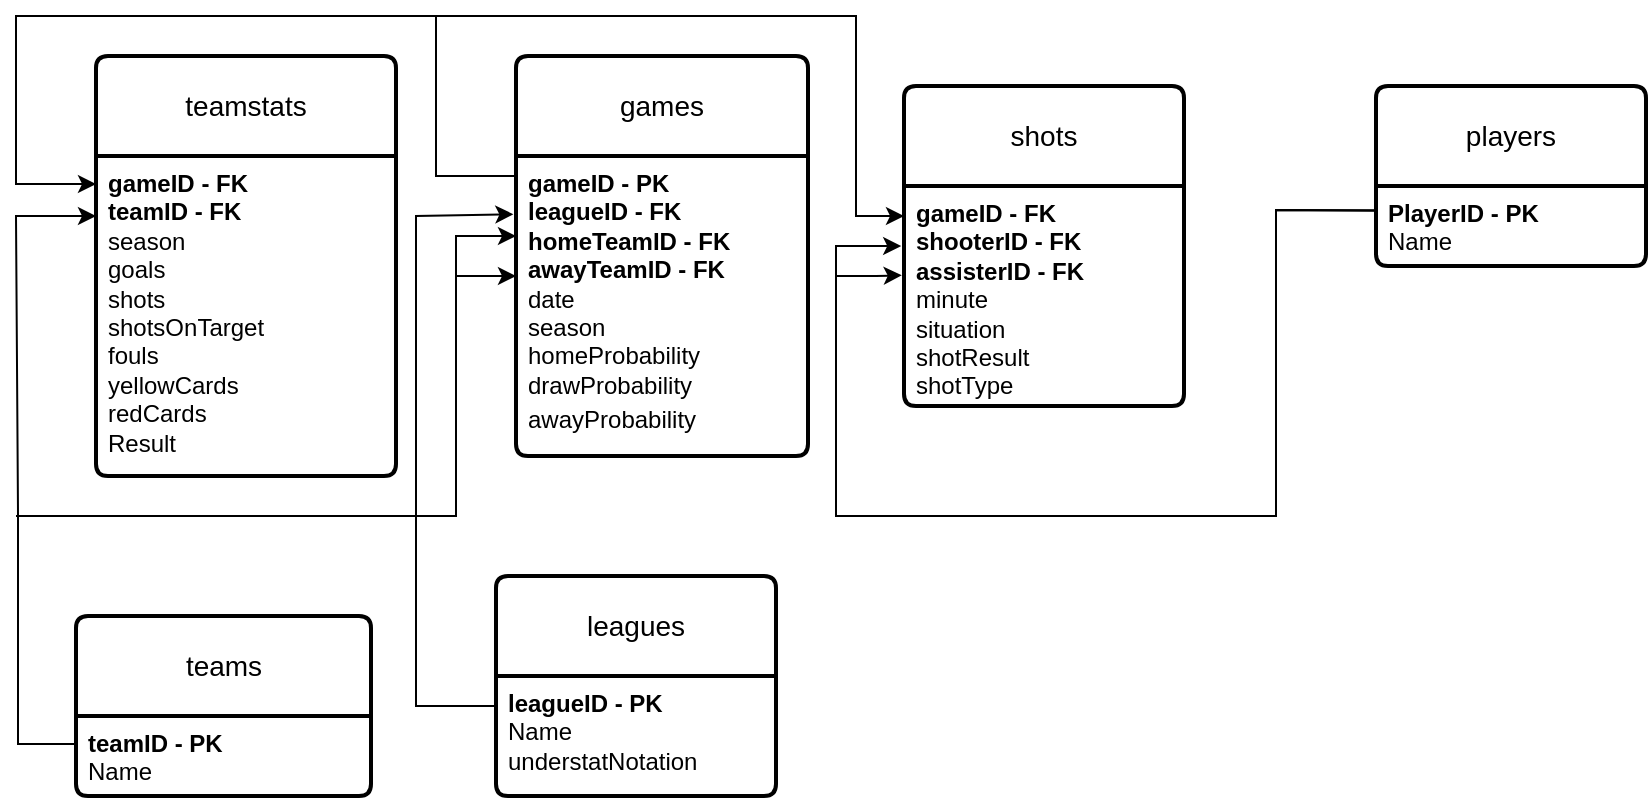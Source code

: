 <mxfile version="21.0.6" type="device"><diagram name="Page-1" id="95TMNBJVsURCgdd-55ek"><mxGraphModel dx="1902" dy="451" grid="1" gridSize="10" guides="1" tooltips="1" connect="1" arrows="1" fold="1" page="1" pageScale="1" pageWidth="827" pageHeight="1169" math="0" shadow="0"><root><mxCell id="0"/><mxCell id="1" parent="0"/><mxCell id="iTulCUipOSH2eGBkTpCf-81" value="players" style="swimlane;childLayout=stackLayout;horizontal=1;startSize=50;horizontalStack=0;rounded=1;fontSize=14;fontStyle=0;strokeWidth=2;resizeParent=0;resizeLast=1;shadow=0;dashed=0;align=center;arcSize=4;whiteSpace=wrap;html=1;" parent="1" vertex="1"><mxGeometry x="650" y="65" width="135" height="90" as="geometry"/></mxCell><mxCell id="iTulCUipOSH2eGBkTpCf-82" value="&lt;b&gt;PlayerID - PK&lt;/b&gt;&lt;br&gt;Name" style="align=left;strokeColor=none;fillColor=none;spacingLeft=4;fontSize=12;verticalAlign=top;resizable=0;rotatable=0;part=1;html=1;" parent="iTulCUipOSH2eGBkTpCf-81" vertex="1"><mxGeometry y="50" width="135" height="40" as="geometry"/></mxCell><mxCell id="iTulCUipOSH2eGBkTpCf-87" value="shots" style="swimlane;childLayout=stackLayout;horizontal=1;startSize=50;horizontalStack=0;rounded=1;fontSize=14;fontStyle=0;strokeWidth=2;resizeParent=0;resizeLast=1;shadow=0;dashed=0;align=center;arcSize=4;whiteSpace=wrap;html=1;" parent="1" vertex="1"><mxGeometry x="414" y="65" width="140" height="160" as="geometry"><mxRectangle x="80" y="260" width="80" height="50" as="alternateBounds"/></mxGeometry></mxCell><mxCell id="N2KIV9M0clyZoBaXXus1-5" value="" style="endArrow=classic;html=1;rounded=0;" edge="1" parent="iTulCUipOSH2eGBkTpCf-87"><mxGeometry width="50" height="50" relative="1" as="geometry"><mxPoint x="-234" y="45" as="sourcePoint"/><mxPoint y="65" as="targetPoint"/><Array as="points"><mxPoint x="-234" y="-35"/><mxPoint x="-24" y="-35"/><mxPoint x="-24" y="65"/></Array></mxGeometry></mxCell><mxCell id="iTulCUipOSH2eGBkTpCf-88" value="&lt;b&gt;gameID - FK&lt;br&gt;shooterID - FK&lt;br&gt;assisterID - FK&lt;br&gt;&lt;/b&gt;minute&lt;br&gt;situation&lt;br&gt;shotResult&lt;br&gt;shotType" style="align=left;strokeColor=none;fillColor=none;spacingLeft=4;fontSize=12;verticalAlign=top;resizable=0;rotatable=0;part=1;html=1;" parent="iTulCUipOSH2eGBkTpCf-87" vertex="1"><mxGeometry y="50" width="140" height="110" as="geometry"/></mxCell><mxCell id="iTulCUipOSH2eGBkTpCf-97" style="edgeStyle=orthogonalEdgeStyle;rounded=0;orthogonalLoop=1;jettySize=auto;html=1;exitX=0.5;exitY=1;exitDx=0;exitDy=0;" parent="iTulCUipOSH2eGBkTpCf-87" source="iTulCUipOSH2eGBkTpCf-88" target="iTulCUipOSH2eGBkTpCf-88" edge="1"><mxGeometry relative="1" as="geometry"/></mxCell><mxCell id="iTulCUipOSH2eGBkTpCf-89" value="games" style="swimlane;childLayout=stackLayout;horizontal=1;startSize=50;horizontalStack=0;rounded=1;fontSize=14;fontStyle=0;strokeWidth=2;resizeParent=0;resizeLast=1;shadow=0;dashed=0;align=center;arcSize=4;whiteSpace=wrap;html=1;" parent="1" vertex="1"><mxGeometry x="220" y="50" width="146" height="200" as="geometry"/></mxCell><mxCell id="iTulCUipOSH2eGBkTpCf-90" value="&lt;b&gt;gameID - PK&lt;br&gt;leagueID - FK&lt;br&gt;homeTeamID - FK&lt;br&gt;awayTeamID - FK&lt;/b&gt;&lt;br&gt;date&lt;br&gt;season&lt;br&gt;&lt;table width=&quot;104&quot; cellspacing=&quot;0&quot; cellpadding=&quot;0&quot; border=&quot;0&quot;&gt;&lt;tbody&gt;&lt;tr style=&quot;height:14.4pt&quot; height=&quot;19&quot;&gt;  &lt;td style=&quot;height:14.4pt;width:78pt&quot; width=&quot;104&quot; height=&quot;19&quot;&gt;homeProbability&lt;br&gt;&lt;table width=&quot;104&quot; cellspacing=&quot;0&quot; cellpadding=&quot;0&quot; border=&quot;0&quot;&gt;&lt;tbody&gt;&lt;tr style=&quot;height:14.4pt&quot; height=&quot;19&quot;&gt;  &lt;td style=&quot;height:14.4pt;width:78pt&quot; width=&quot;104&quot; height=&quot;19&quot;&gt;drawProbability&lt;br&gt;&lt;table width=&quot;104&quot; cellspacing=&quot;0&quot; cellpadding=&quot;0&quot; border=&quot;0&quot;&gt;&lt;tbody&gt;&lt;tr style=&quot;height:14.4pt&quot; height=&quot;19&quot;&gt;  &lt;td style=&quot;height:14.4pt;width:78pt&quot; width=&quot;104&quot; height=&quot;19&quot;&gt;awayProbability&lt;/td&gt;&lt;/tr&gt;&lt;/tbody&gt;&lt;/table&gt;&lt;/td&gt;&lt;/tr&gt;&lt;/tbody&gt;&lt;/table&gt;&lt;/td&gt;&lt;/tr&gt;&lt;/tbody&gt;&lt;/table&gt;" style="align=left;strokeColor=none;fillColor=none;spacingLeft=4;fontSize=12;verticalAlign=top;resizable=0;rotatable=0;part=1;html=1;" parent="iTulCUipOSH2eGBkTpCf-89" vertex="1"><mxGeometry y="50" width="146" height="150" as="geometry"/></mxCell><mxCell id="iTulCUipOSH2eGBkTpCf-91" value="teamstats" style="swimlane;childLayout=stackLayout;horizontal=1;startSize=50;horizontalStack=0;rounded=1;fontSize=14;fontStyle=0;strokeWidth=2;resizeParent=0;resizeLast=1;shadow=0;dashed=0;align=center;arcSize=4;whiteSpace=wrap;html=1;" parent="1" vertex="1"><mxGeometry x="10" y="50" width="150" height="210" as="geometry"/></mxCell><mxCell id="iTulCUipOSH2eGBkTpCf-92" value="&lt;b&gt;gameID&lt;/b&gt; &lt;b&gt;- FK&lt;/b&gt;&lt;br&gt;&lt;b&gt;teamID - FK&lt;/b&gt;&lt;br&gt;season&lt;br&gt;goals&lt;br&gt;shots&lt;br&gt;shotsOnTarget&lt;br&gt;fouls&lt;br&gt;yellowCards&lt;br&gt;redCards&lt;br&gt;Result" style="align=left;strokeColor=none;fillColor=none;spacingLeft=4;fontSize=12;verticalAlign=top;resizable=0;rotatable=0;part=1;html=1;" parent="iTulCUipOSH2eGBkTpCf-91" vertex="1"><mxGeometry y="50" width="150" height="160" as="geometry"/></mxCell><mxCell id="iTulCUipOSH2eGBkTpCf-100" style="edgeStyle=orthogonalEdgeStyle;rounded=0;orthogonalLoop=1;jettySize=auto;html=1;exitX=0.5;exitY=1;exitDx=0;exitDy=0;" parent="iTulCUipOSH2eGBkTpCf-91" source="iTulCUipOSH2eGBkTpCf-92" target="iTulCUipOSH2eGBkTpCf-92" edge="1"><mxGeometry relative="1" as="geometry"/></mxCell><mxCell id="iTulCUipOSH2eGBkTpCf-93" value="teams" style="swimlane;childLayout=stackLayout;horizontal=1;startSize=50;horizontalStack=0;rounded=1;fontSize=14;fontStyle=0;strokeWidth=2;resizeParent=0;resizeLast=1;shadow=0;dashed=0;align=center;arcSize=4;whiteSpace=wrap;html=1;" parent="1" vertex="1"><mxGeometry y="330" width="147.5" height="90" as="geometry"/></mxCell><mxCell id="iTulCUipOSH2eGBkTpCf-94" value="&lt;b&gt;teamID - PK&lt;/b&gt;&lt;br&gt;Name" style="align=left;strokeColor=none;fillColor=none;spacingLeft=4;fontSize=12;verticalAlign=top;resizable=0;rotatable=0;part=1;html=1;" parent="iTulCUipOSH2eGBkTpCf-93" vertex="1"><mxGeometry y="50" width="147.5" height="40" as="geometry"/></mxCell><mxCell id="iTulCUipOSH2eGBkTpCf-95" value="leagues" style="swimlane;childLayout=stackLayout;horizontal=1;startSize=50;horizontalStack=0;rounded=1;fontSize=14;fontStyle=0;strokeWidth=2;resizeParent=0;resizeLast=1;shadow=0;dashed=0;align=center;arcSize=4;whiteSpace=wrap;html=1;" parent="1" vertex="1"><mxGeometry x="210" y="310" width="140" height="110" as="geometry"/></mxCell><mxCell id="iTulCUipOSH2eGBkTpCf-96" value="&lt;b&gt;leagueID - PK&lt;/b&gt;&lt;br&gt;Name&lt;br&gt;understatNotation" style="align=left;strokeColor=none;fillColor=none;spacingLeft=4;fontSize=12;verticalAlign=top;resizable=0;rotatable=0;part=1;html=1;" parent="iTulCUipOSH2eGBkTpCf-95" vertex="1"><mxGeometry y="50" width="140" height="60" as="geometry"/></mxCell><mxCell id="N2KIV9M0clyZoBaXXus1-1" value="" style="endArrow=classic;html=1;rounded=0;entryX=-0.008;entryY=0.406;entryDx=0;entryDy=0;entryPerimeter=0;exitX=-0.004;exitY=0.303;exitDx=0;exitDy=0;exitPerimeter=0;" edge="1" parent="1" source="iTulCUipOSH2eGBkTpCf-82" target="iTulCUipOSH2eGBkTpCf-88"><mxGeometry width="50" height="50" relative="1" as="geometry"><mxPoint x="650" y="130" as="sourcePoint"/><mxPoint x="410" y="160" as="targetPoint"/><Array as="points"><mxPoint x="600" y="127"/><mxPoint x="600" y="280"/><mxPoint x="380" y="280"/><mxPoint x="380" y="160"/><mxPoint x="400" y="160"/></Array></mxGeometry></mxCell><mxCell id="N2KIV9M0clyZoBaXXus1-3" value="" style="endArrow=classic;html=1;rounded=0;entryX=-0.01;entryY=0.273;entryDx=0;entryDy=0;entryPerimeter=0;exitX=-0.007;exitY=0.308;exitDx=0;exitDy=0;exitPerimeter=0;" edge="1" parent="1" source="iTulCUipOSH2eGBkTpCf-82" target="iTulCUipOSH2eGBkTpCf-88"><mxGeometry width="50" height="50" relative="1" as="geometry"><mxPoint x="650" y="130" as="sourcePoint"/><mxPoint x="380" y="140" as="targetPoint"/><Array as="points"><mxPoint x="600" y="127"/><mxPoint x="600" y="280"/><mxPoint x="380" y="280"/><mxPoint x="380" y="145"/></Array></mxGeometry></mxCell><mxCell id="N2KIV9M0clyZoBaXXus1-9" value="" style="endArrow=classic;html=1;rounded=0;exitX=0;exitY=0.067;exitDx=0;exitDy=0;exitPerimeter=0;" edge="1" parent="1" source="iTulCUipOSH2eGBkTpCf-90"><mxGeometry width="50" height="50" relative="1" as="geometry"><mxPoint x="170" y="160" as="sourcePoint"/><mxPoint x="10" y="114" as="targetPoint"/><Array as="points"><mxPoint x="180" y="110"/><mxPoint x="180" y="30"/><mxPoint x="-30" y="30"/><mxPoint x="-30" y="114"/></Array></mxGeometry></mxCell><mxCell id="N2KIV9M0clyZoBaXXus1-10" value="" style="endArrow=classic;html=1;rounded=0;exitX=0;exitY=0.25;exitDx=0;exitDy=0;entryX=-0.009;entryY=0.194;entryDx=0;entryDy=0;entryPerimeter=0;" edge="1" parent="1" source="iTulCUipOSH2eGBkTpCf-96" target="iTulCUipOSH2eGBkTpCf-90"><mxGeometry width="50" height="50" relative="1" as="geometry"><mxPoint x="190" y="180" as="sourcePoint"/><mxPoint x="220" y="130" as="targetPoint"/><Array as="points"><mxPoint x="170" y="375"/><mxPoint x="170" y="130"/></Array></mxGeometry></mxCell><mxCell id="N2KIV9M0clyZoBaXXus1-12" value="" style="endArrow=classic;html=1;rounded=0;exitX=0;exitY=0.25;exitDx=0;exitDy=0;" edge="1" parent="1"><mxGeometry width="50" height="50" relative="1" as="geometry"><mxPoint x="1" y="394" as="sourcePoint"/><mxPoint x="10" y="130" as="targetPoint"/><Array as="points"><mxPoint x="-29" y="394"/><mxPoint x="-29" y="279"/><mxPoint x="-30" y="130"/></Array></mxGeometry></mxCell><mxCell id="N2KIV9M0clyZoBaXXus1-16" value="" style="endArrow=classic;html=1;rounded=0;entryX=0;entryY=0.4;entryDx=0;entryDy=0;entryPerimeter=0;" edge="1" parent="1" target="iTulCUipOSH2eGBkTpCf-90"><mxGeometry width="50" height="50" relative="1" as="geometry"><mxPoint x="190" y="160" as="sourcePoint"/><mxPoint x="240" y="120" as="targetPoint"/><Array as="points"><mxPoint x="200" y="160"/></Array></mxGeometry></mxCell><mxCell id="N2KIV9M0clyZoBaXXus1-17" value="" style="endArrow=classic;html=1;rounded=0;" edge="1" parent="1"><mxGeometry width="50" height="50" relative="1" as="geometry"><mxPoint x="-30" y="280" as="sourcePoint"/><mxPoint x="220" y="140" as="targetPoint"/><Array as="points"><mxPoint x="190" y="280"/><mxPoint x="190" y="140"/><mxPoint x="200" y="140"/></Array></mxGeometry></mxCell></root></mxGraphModel></diagram></mxfile>